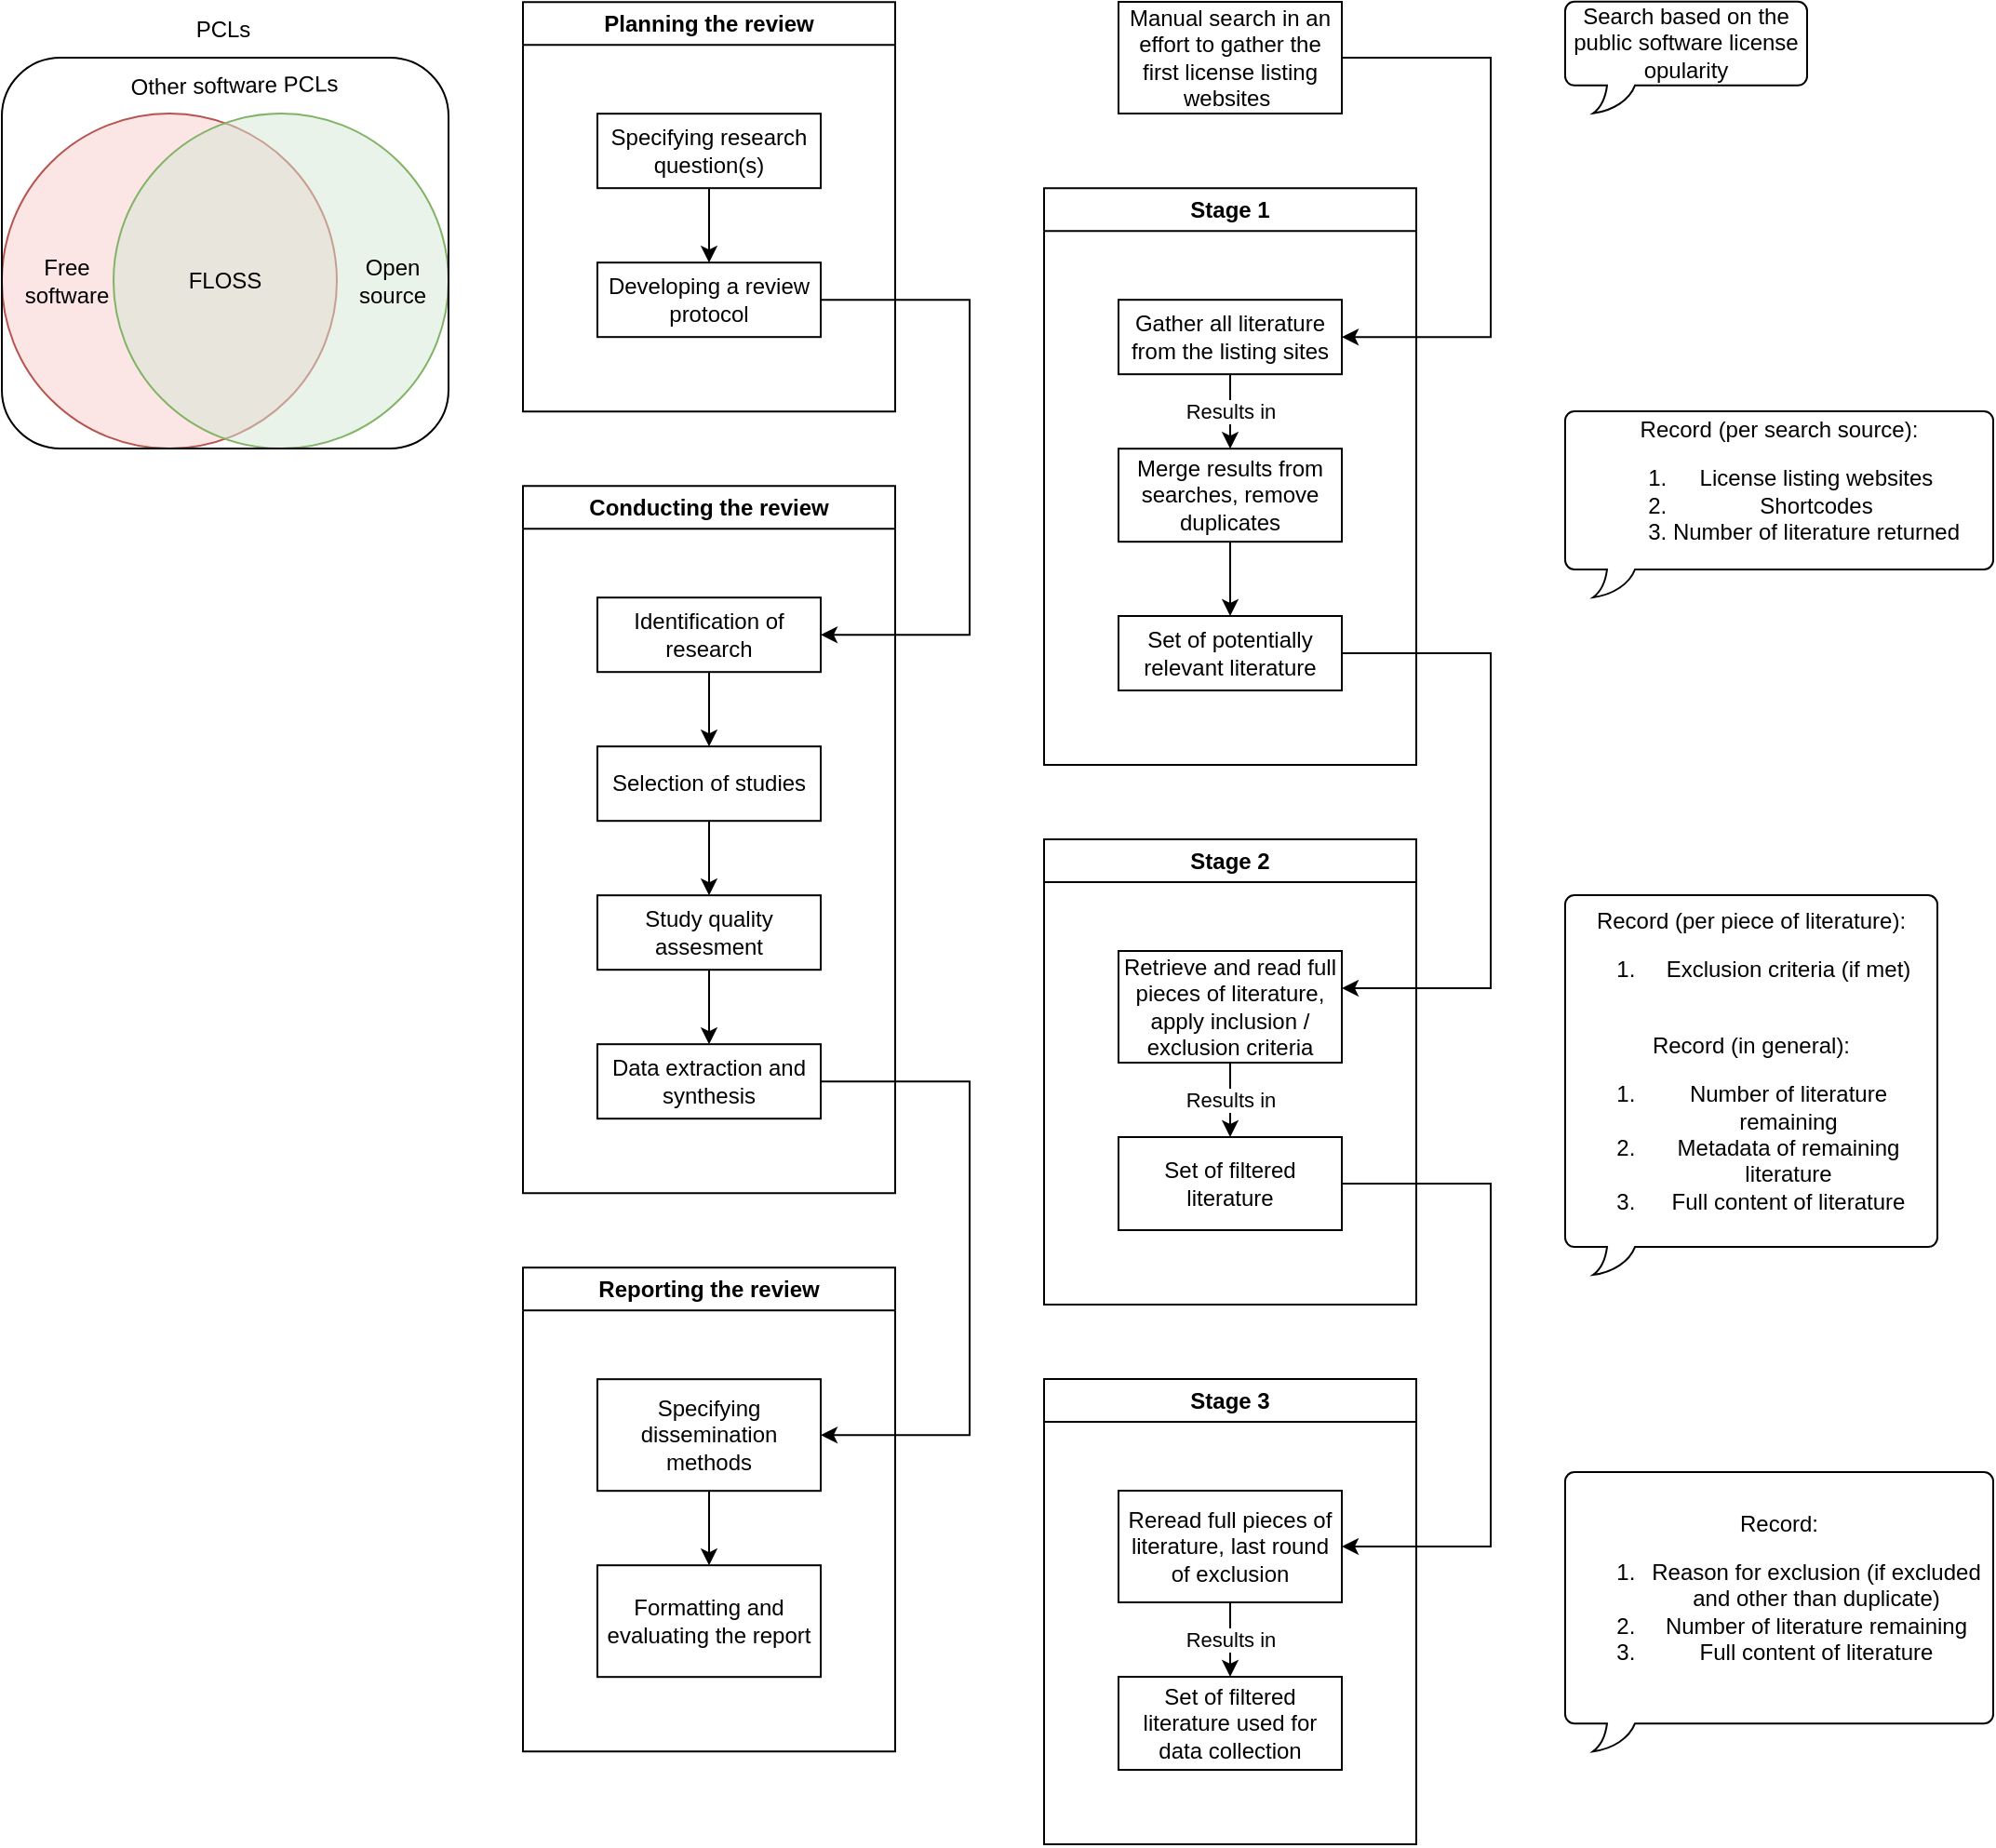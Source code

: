 <mxfile version="27.1.4">
  <diagram name="Sivu-1" id="JalUmfeEbt0fBnljzWAW">
    <mxGraphModel dx="1700" dy="994" grid="1" gridSize="10" guides="1" tooltips="1" connect="1" arrows="1" fold="1" page="1" pageScale="1" pageWidth="827" pageHeight="1169" math="0" shadow="0">
      <root>
        <mxCell id="0" />
        <mxCell id="1" parent="0" />
        <mxCell id="w8A77t5zq4rvhwaZjv2n-15" value="" style="ellipse;whiteSpace=wrap;html=1;aspect=fixed;fillColor=#f8cecc;strokeColor=#b85450;fillOpacity=50;" parent="1" vertex="1">
          <mxGeometry y="60.0" width="180" height="180" as="geometry" />
        </mxCell>
        <mxCell id="w8A77t5zq4rvhwaZjv2n-16" value="" style="ellipse;whiteSpace=wrap;html=1;aspect=fixed;fillColor=#d5e8d4;strokeColor=#82b366;fillOpacity=50;" parent="1" vertex="1">
          <mxGeometry x="60" y="60.0" width="180" height="180" as="geometry" />
        </mxCell>
        <mxCell id="MFdASzOD7zx1UJcUAin_-1" value="" style="rounded=1;whiteSpace=wrap;html=1;fillColor=none;" parent="1" vertex="1">
          <mxGeometry y="30.0" width="240" height="210" as="geometry" />
        </mxCell>
        <mxCell id="MFdASzOD7zx1UJcUAin_-2" value="Other software PCLs" style="text;html=1;align=center;verticalAlign=middle;whiteSpace=wrap;rounded=0;rotation=-1;" parent="1" vertex="1">
          <mxGeometry x="60" y="29.91" width="130" height="30" as="geometry" />
        </mxCell>
        <mxCell id="MFdASzOD7zx1UJcUAin_-3" value="PCLs" style="text;html=1;align=center;verticalAlign=middle;whiteSpace=wrap;rounded=0;" parent="1" vertex="1">
          <mxGeometry x="89" y="-2.842e-14" width="60" height="30" as="geometry" />
        </mxCell>
        <mxCell id="MFdASzOD7zx1UJcUAin_-4" value="Free software" style="text;html=1;align=center;verticalAlign=middle;whiteSpace=wrap;rounded=0;" parent="1" vertex="1">
          <mxGeometry x="20" y="125.0" width="30" height="50" as="geometry" />
        </mxCell>
        <mxCell id="MFdASzOD7zx1UJcUAin_-6" value="Open source" style="text;html=1;align=center;verticalAlign=middle;whiteSpace=wrap;rounded=0;" parent="1" vertex="1">
          <mxGeometry x="180" y="135.0" width="60" height="30" as="geometry" />
        </mxCell>
        <mxCell id="MFdASzOD7zx1UJcUAin_-7" value="FLOSS" style="text;html=1;align=center;verticalAlign=middle;whiteSpace=wrap;rounded=0;" parent="1" vertex="1">
          <mxGeometry x="90" y="135.0" width="60" height="30" as="geometry" />
        </mxCell>
        <mxCell id="szfZGKSBhG8P9hH3hN4g-1" value="Planning the review" style="swimlane;whiteSpace=wrap;html=1;" parent="1" vertex="1">
          <mxGeometry x="280" y="0.09" width="200" height="220" as="geometry">
            <mxRectangle x="330" y="50" width="150" height="30" as="alternateBounds" />
          </mxGeometry>
        </mxCell>
        <mxCell id="szfZGKSBhG8P9hH3hN4g-2" value="Specifying research question(s)" style="rounded=0;whiteSpace=wrap;html=1;fillColor=none;" parent="szfZGKSBhG8P9hH3hN4g-1" vertex="1">
          <mxGeometry x="40" y="60" width="120" height="40" as="geometry" />
        </mxCell>
        <mxCell id="szfZGKSBhG8P9hH3hN4g-3" value="Developing a review protocol" style="rounded=0;whiteSpace=wrap;html=1;fillColor=none;" parent="szfZGKSBhG8P9hH3hN4g-1" vertex="1">
          <mxGeometry x="40" y="140" width="120" height="40" as="geometry" />
        </mxCell>
        <mxCell id="szfZGKSBhG8P9hH3hN4g-4" value="" style="endArrow=classic;html=1;rounded=0;" parent="szfZGKSBhG8P9hH3hN4g-1" source="szfZGKSBhG8P9hH3hN4g-2" target="szfZGKSBhG8P9hH3hN4g-3" edge="1">
          <mxGeometry width="50" height="50" relative="1" as="geometry">
            <mxPoint x="150" y="130" as="sourcePoint" />
            <mxPoint x="200" y="80" as="targetPoint" />
          </mxGeometry>
        </mxCell>
        <mxCell id="szfZGKSBhG8P9hH3hN4g-5" value="Conducting the review" style="swimlane;whiteSpace=wrap;html=1;" parent="1" vertex="1">
          <mxGeometry x="280" y="260.09" width="200" height="380" as="geometry" />
        </mxCell>
        <mxCell id="szfZGKSBhG8P9hH3hN4g-12" style="edgeStyle=orthogonalEdgeStyle;rounded=0;orthogonalLoop=1;jettySize=auto;html=1;" parent="szfZGKSBhG8P9hH3hN4g-5" source="szfZGKSBhG8P9hH3hN4g-7" target="szfZGKSBhG8P9hH3hN4g-11" edge="1">
          <mxGeometry relative="1" as="geometry" />
        </mxCell>
        <mxCell id="szfZGKSBhG8P9hH3hN4g-7" value="Identification of research" style="rounded=0;whiteSpace=wrap;html=1;fillColor=none;" parent="szfZGKSBhG8P9hH3hN4g-5" vertex="1">
          <mxGeometry x="40" y="60" width="120" height="40" as="geometry" />
        </mxCell>
        <mxCell id="VcCANqTs0pHH_2cwpIVe-2" style="edgeStyle=orthogonalEdgeStyle;rounded=0;orthogonalLoop=1;jettySize=auto;html=1;" parent="szfZGKSBhG8P9hH3hN4g-5" source="szfZGKSBhG8P9hH3hN4g-11" target="VcCANqTs0pHH_2cwpIVe-1" edge="1">
          <mxGeometry relative="1" as="geometry" />
        </mxCell>
        <mxCell id="szfZGKSBhG8P9hH3hN4g-11" value="Selection of studies" style="rounded=0;whiteSpace=wrap;html=1;fillColor=none;" parent="szfZGKSBhG8P9hH3hN4g-5" vertex="1">
          <mxGeometry x="40" y="140" width="120" height="40" as="geometry" />
        </mxCell>
        <mxCell id="VcCANqTs0pHH_2cwpIVe-4" style="edgeStyle=orthogonalEdgeStyle;rounded=0;orthogonalLoop=1;jettySize=auto;html=1;" parent="szfZGKSBhG8P9hH3hN4g-5" source="VcCANqTs0pHH_2cwpIVe-1" target="VcCANqTs0pHH_2cwpIVe-3" edge="1">
          <mxGeometry relative="1" as="geometry" />
        </mxCell>
        <mxCell id="VcCANqTs0pHH_2cwpIVe-1" value="Study quality assesment" style="rounded=0;whiteSpace=wrap;html=1;fillColor=none;" parent="szfZGKSBhG8P9hH3hN4g-5" vertex="1">
          <mxGeometry x="40" y="220" width="120" height="40" as="geometry" />
        </mxCell>
        <mxCell id="VcCANqTs0pHH_2cwpIVe-3" value="Data extraction and synthesis" style="rounded=0;whiteSpace=wrap;html=1;fillColor=none;" parent="szfZGKSBhG8P9hH3hN4g-5" vertex="1">
          <mxGeometry x="40" y="300" width="120" height="40" as="geometry" />
        </mxCell>
        <mxCell id="szfZGKSBhG8P9hH3hN4g-6" value="Reporting the review" style="swimlane;whiteSpace=wrap;html=1;" parent="1" vertex="1">
          <mxGeometry x="280" y="680.09" width="200" height="260" as="geometry" />
        </mxCell>
        <mxCell id="VcCANqTs0pHH_2cwpIVe-8" style="edgeStyle=orthogonalEdgeStyle;rounded=0;orthogonalLoop=1;jettySize=auto;html=1;" parent="szfZGKSBhG8P9hH3hN4g-6" source="VcCANqTs0pHH_2cwpIVe-5" target="VcCANqTs0pHH_2cwpIVe-6" edge="1">
          <mxGeometry relative="1" as="geometry" />
        </mxCell>
        <mxCell id="VcCANqTs0pHH_2cwpIVe-5" value="Specifying dissemination methods" style="rounded=0;whiteSpace=wrap;html=1;fillColor=none;" parent="szfZGKSBhG8P9hH3hN4g-6" vertex="1">
          <mxGeometry x="40" y="60" width="120" height="60" as="geometry" />
        </mxCell>
        <mxCell id="VcCANqTs0pHH_2cwpIVe-6" value="Formatting and evaluating the report" style="rounded=0;whiteSpace=wrap;html=1;fillColor=none;" parent="szfZGKSBhG8P9hH3hN4g-6" vertex="1">
          <mxGeometry x="40" y="160" width="120" height="60" as="geometry" />
        </mxCell>
        <mxCell id="szfZGKSBhG8P9hH3hN4g-10" style="edgeStyle=orthogonalEdgeStyle;rounded=0;orthogonalLoop=1;jettySize=auto;html=1;" parent="1" source="szfZGKSBhG8P9hH3hN4g-3" target="szfZGKSBhG8P9hH3hN4g-7" edge="1">
          <mxGeometry relative="1" as="geometry">
            <Array as="points">
              <mxPoint x="520" y="160.09" />
              <mxPoint x="520" y="340.09" />
            </Array>
          </mxGeometry>
        </mxCell>
        <mxCell id="VcCANqTs0pHH_2cwpIVe-7" style="edgeStyle=orthogonalEdgeStyle;rounded=0;orthogonalLoop=1;jettySize=auto;html=1;" parent="1" source="VcCANqTs0pHH_2cwpIVe-3" target="VcCANqTs0pHH_2cwpIVe-5" edge="1">
          <mxGeometry relative="1" as="geometry">
            <Array as="points">
              <mxPoint x="520" y="580.09" />
              <mxPoint x="520" y="770.09" />
            </Array>
          </mxGeometry>
        </mxCell>
        <mxCell id="PqzIoFAc2Cjl4wTiLsfB-1" value="Stage 1" style="swimlane;whiteSpace=wrap;html=1;startSize=23;" parent="1" vertex="1">
          <mxGeometry x="560" y="100.09" width="200" height="309.91" as="geometry">
            <mxRectangle x="330" y="50" width="150" height="30" as="alternateBounds" />
          </mxGeometry>
        </mxCell>
        <mxCell id="PqzIoFAc2Cjl4wTiLsfB-2" value="Gather all literature from the listing sites" style="rounded=0;whiteSpace=wrap;html=1;fillColor=none;" parent="PqzIoFAc2Cjl4wTiLsfB-1" vertex="1">
          <mxGeometry x="40" y="60" width="120" height="40" as="geometry" />
        </mxCell>
        <mxCell id="bxhx5Rng9wyngggRCBLE-2" style="edgeStyle=orthogonalEdgeStyle;rounded=0;orthogonalLoop=1;jettySize=auto;html=1;" parent="PqzIoFAc2Cjl4wTiLsfB-1" source="PqzIoFAc2Cjl4wTiLsfB-3" target="bxhx5Rng9wyngggRCBLE-1" edge="1">
          <mxGeometry relative="1" as="geometry" />
        </mxCell>
        <mxCell id="PqzIoFAc2Cjl4wTiLsfB-3" value="Merge results from searches, remove duplicates" style="rounded=0;whiteSpace=wrap;html=1;fillColor=none;" parent="PqzIoFAc2Cjl4wTiLsfB-1" vertex="1">
          <mxGeometry x="40" y="140" width="120" height="50" as="geometry" />
        </mxCell>
        <mxCell id="PqzIoFAc2Cjl4wTiLsfB-4" value="Results in" style="endArrow=classic;html=1;rounded=0;" parent="PqzIoFAc2Cjl4wTiLsfB-1" source="PqzIoFAc2Cjl4wTiLsfB-2" target="PqzIoFAc2Cjl4wTiLsfB-3" edge="1">
          <mxGeometry width="50" height="50" relative="1" as="geometry">
            <mxPoint x="150" y="130" as="sourcePoint" />
            <mxPoint x="200" y="80" as="targetPoint" />
          </mxGeometry>
        </mxCell>
        <mxCell id="bxhx5Rng9wyngggRCBLE-1" value="Set of potentially relevant literature" style="rounded=0;whiteSpace=wrap;html=1;fillColor=none;" parent="PqzIoFAc2Cjl4wTiLsfB-1" vertex="1">
          <mxGeometry x="40" y="229.91" width="120" height="40" as="geometry" />
        </mxCell>
        <mxCell id="PqzIoFAc2Cjl4wTiLsfB-20" style="edgeStyle=orthogonalEdgeStyle;rounded=0;orthogonalLoop=1;jettySize=auto;html=1;" parent="1" source="PqzIoFAc2Cjl4wTiLsfB-19" target="PqzIoFAc2Cjl4wTiLsfB-2" edge="1">
          <mxGeometry relative="1" as="geometry">
            <Array as="points">
              <mxPoint x="800" y="30.09" />
              <mxPoint x="800" y="180.09" />
            </Array>
          </mxGeometry>
        </mxCell>
        <mxCell id="PqzIoFAc2Cjl4wTiLsfB-19" value="Manual search in an effort to gather the first license listing websites&amp;nbsp;" style="rounded=0;whiteSpace=wrap;html=1;fillColor=none;" parent="1" vertex="1">
          <mxGeometry x="600" y="1.388e-16" width="120" height="60" as="geometry" />
        </mxCell>
        <mxCell id="bxhx5Rng9wyngggRCBLE-3" value="Search based on the public software license opularity" style="whiteSpace=wrap;html=1;shape=mxgraph.basic.roundRectCallout;dx=30;dy=15;size=5;boundedLbl=1;fillColor=none;" parent="1" vertex="1">
          <mxGeometry x="840" y="-0.09" width="130" height="60" as="geometry" />
        </mxCell>
        <mxCell id="bxhx5Rng9wyngggRCBLE-4" value="Record (per search source):&lt;div&gt;&lt;ol&gt;&lt;li&gt;License listing websites&lt;/li&gt;&lt;li&gt;Shortcodes&lt;/li&gt;&lt;li&gt;Number of literature returned&lt;/li&gt;&lt;/ol&gt;&lt;/div&gt;" style="whiteSpace=wrap;html=1;shape=mxgraph.basic.roundRectCallout;dx=30;dy=15;size=5;boundedLbl=1;fillColor=none;" parent="1" vertex="1">
          <mxGeometry x="840" y="220" width="230" height="100" as="geometry" />
        </mxCell>
        <mxCell id="u-fK5fAdBzHKxq82xRCe-2" value="Stage 2" style="swimlane;whiteSpace=wrap;html=1;startSize=23;" parent="1" vertex="1">
          <mxGeometry x="560" y="450" width="200" height="250" as="geometry">
            <mxRectangle x="330" y="50" width="150" height="30" as="alternateBounds" />
          </mxGeometry>
        </mxCell>
        <mxCell id="u-fK5fAdBzHKxq82xRCe-3" value="Retrieve and read full pieces of literature, apply inclusion / exclusion criteria" style="rounded=0;whiteSpace=wrap;html=1;fillColor=none;" parent="u-fK5fAdBzHKxq82xRCe-2" vertex="1">
          <mxGeometry x="40" y="60" width="120" height="60" as="geometry" />
        </mxCell>
        <mxCell id="u-fK5fAdBzHKxq82xRCe-5" value="Set of filtered literature" style="rounded=0;whiteSpace=wrap;html=1;fillColor=none;" parent="u-fK5fAdBzHKxq82xRCe-2" vertex="1">
          <mxGeometry x="40" y="160" width="120" height="50" as="geometry" />
        </mxCell>
        <mxCell id="u-fK5fAdBzHKxq82xRCe-6" value="Results in" style="endArrow=classic;html=1;rounded=0;" parent="u-fK5fAdBzHKxq82xRCe-2" source="u-fK5fAdBzHKxq82xRCe-3" target="u-fK5fAdBzHKxq82xRCe-5" edge="1">
          <mxGeometry width="50" height="50" relative="1" as="geometry">
            <mxPoint x="150" y="130" as="sourcePoint" />
            <mxPoint x="200" y="80" as="targetPoint" />
          </mxGeometry>
        </mxCell>
        <mxCell id="u-fK5fAdBzHKxq82xRCe-8" style="edgeStyle=orthogonalEdgeStyle;rounded=0;orthogonalLoop=1;jettySize=auto;html=1;" parent="1" source="bxhx5Rng9wyngggRCBLE-1" target="u-fK5fAdBzHKxq82xRCe-3" edge="1">
          <mxGeometry relative="1" as="geometry">
            <Array as="points">
              <mxPoint x="800" y="350" />
              <mxPoint x="800" y="530" />
            </Array>
          </mxGeometry>
        </mxCell>
        <mxCell id="u-fK5fAdBzHKxq82xRCe-9" value="Record (per piece of literature):&lt;div&gt;&lt;ol&gt;&lt;li&gt;Exclusion criteria (if met)&lt;/li&gt;&lt;/ol&gt;&lt;div&gt;&lt;br&gt;&lt;/div&gt;&lt;div&gt;Record (in general):&lt;/div&gt;&lt;ol&gt;&lt;li&gt;Number of literature remaining&lt;/li&gt;&lt;li&gt;Metadata of remaining literature&lt;/li&gt;&lt;li&gt;Full content of literature&lt;/li&gt;&lt;/ol&gt;&lt;/div&gt;" style="whiteSpace=wrap;html=1;shape=mxgraph.basic.roundRectCallout;dx=30;dy=15;size=5;boundedLbl=1;fillColor=none;" parent="1" vertex="1">
          <mxGeometry x="840" y="480" width="200" height="204.01" as="geometry" />
        </mxCell>
        <mxCell id="u-fK5fAdBzHKxq82xRCe-12" value="Stage 3" style="swimlane;whiteSpace=wrap;html=1;startSize=23;" parent="1" vertex="1">
          <mxGeometry x="560" y="740" width="200" height="250" as="geometry">
            <mxRectangle x="330" y="50" width="150" height="30" as="alternateBounds" />
          </mxGeometry>
        </mxCell>
        <mxCell id="u-fK5fAdBzHKxq82xRCe-13" value="Reread full pieces of literature, last round of exclusion" style="rounded=0;whiteSpace=wrap;html=1;fillColor=none;" parent="u-fK5fAdBzHKxq82xRCe-12" vertex="1">
          <mxGeometry x="40" y="60" width="120" height="60" as="geometry" />
        </mxCell>
        <mxCell id="u-fK5fAdBzHKxq82xRCe-14" value="Set of filtered literature used for data collection" style="rounded=0;whiteSpace=wrap;html=1;fillColor=none;" parent="u-fK5fAdBzHKxq82xRCe-12" vertex="1">
          <mxGeometry x="40" y="160" width="120" height="50" as="geometry" />
        </mxCell>
        <mxCell id="u-fK5fAdBzHKxq82xRCe-15" value="Results in" style="endArrow=classic;html=1;rounded=0;" parent="u-fK5fAdBzHKxq82xRCe-12" source="u-fK5fAdBzHKxq82xRCe-13" target="u-fK5fAdBzHKxq82xRCe-14" edge="1">
          <mxGeometry width="50" height="50" relative="1" as="geometry">
            <mxPoint x="150" y="130" as="sourcePoint" />
            <mxPoint x="200" y="80" as="targetPoint" />
          </mxGeometry>
        </mxCell>
        <mxCell id="u-fK5fAdBzHKxq82xRCe-20" value="Record:&lt;div&gt;&lt;ol&gt;&lt;li&gt;Reason for exclusion (if excluded and other than duplicate)&lt;/li&gt;&lt;li&gt;Number of literature remaining&lt;/li&gt;&lt;li&gt;Full content of literature&lt;/li&gt;&lt;/ol&gt;&lt;/div&gt;" style="whiteSpace=wrap;html=1;shape=mxgraph.basic.roundRectCallout;dx=30;dy=15;size=5;boundedLbl=1;fillColor=none;" parent="1" vertex="1">
          <mxGeometry x="840" y="790.06" width="230" height="150.03" as="geometry" />
        </mxCell>
        <mxCell id="FoHN8XGaP04GAPq_3NRo-1" style="edgeStyle=orthogonalEdgeStyle;rounded=0;orthogonalLoop=1;jettySize=auto;html=1;" parent="1" source="u-fK5fAdBzHKxq82xRCe-5" target="u-fK5fAdBzHKxq82xRCe-13" edge="1">
          <mxGeometry relative="1" as="geometry">
            <Array as="points">
              <mxPoint x="800" y="635" />
              <mxPoint x="800" y="830" />
            </Array>
          </mxGeometry>
        </mxCell>
      </root>
    </mxGraphModel>
  </diagram>
</mxfile>
